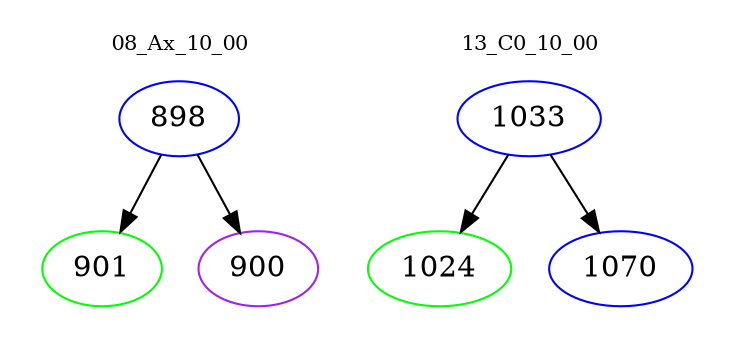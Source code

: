 digraph{
subgraph cluster_0 {
color = white
label = "08_Ax_10_00";
fontsize=10;
T0_898 [label="898", color="blue"]
T0_898 -> T0_901 [color="black"]
T0_901 [label="901", color="green"]
T0_898 -> T0_900 [color="black"]
T0_900 [label="900", color="purple"]
}
subgraph cluster_1 {
color = white
label = "13_C0_10_00";
fontsize=10;
T1_1033 [label="1033", color="blue"]
T1_1033 -> T1_1024 [color="black"]
T1_1024 [label="1024", color="green"]
T1_1033 -> T1_1070 [color="black"]
T1_1070 [label="1070", color="blue"]
}
}
